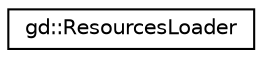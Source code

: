 digraph "Graphical Class Hierarchy"
{
  edge [fontname="Helvetica",fontsize="10",labelfontname="Helvetica",labelfontsize="10"];
  node [fontname="Helvetica",fontsize="10",shape=record];
  rankdir="LR";
  Node1 [label="gd::ResourcesLoader",height=0.2,width=0.4,color="black", fillcolor="white", style="filled",URL="$de/dd6/classgd_1_1_resources_loader.html",tooltip="Class used by games to load resources from files or from a DatFile. "];
}
